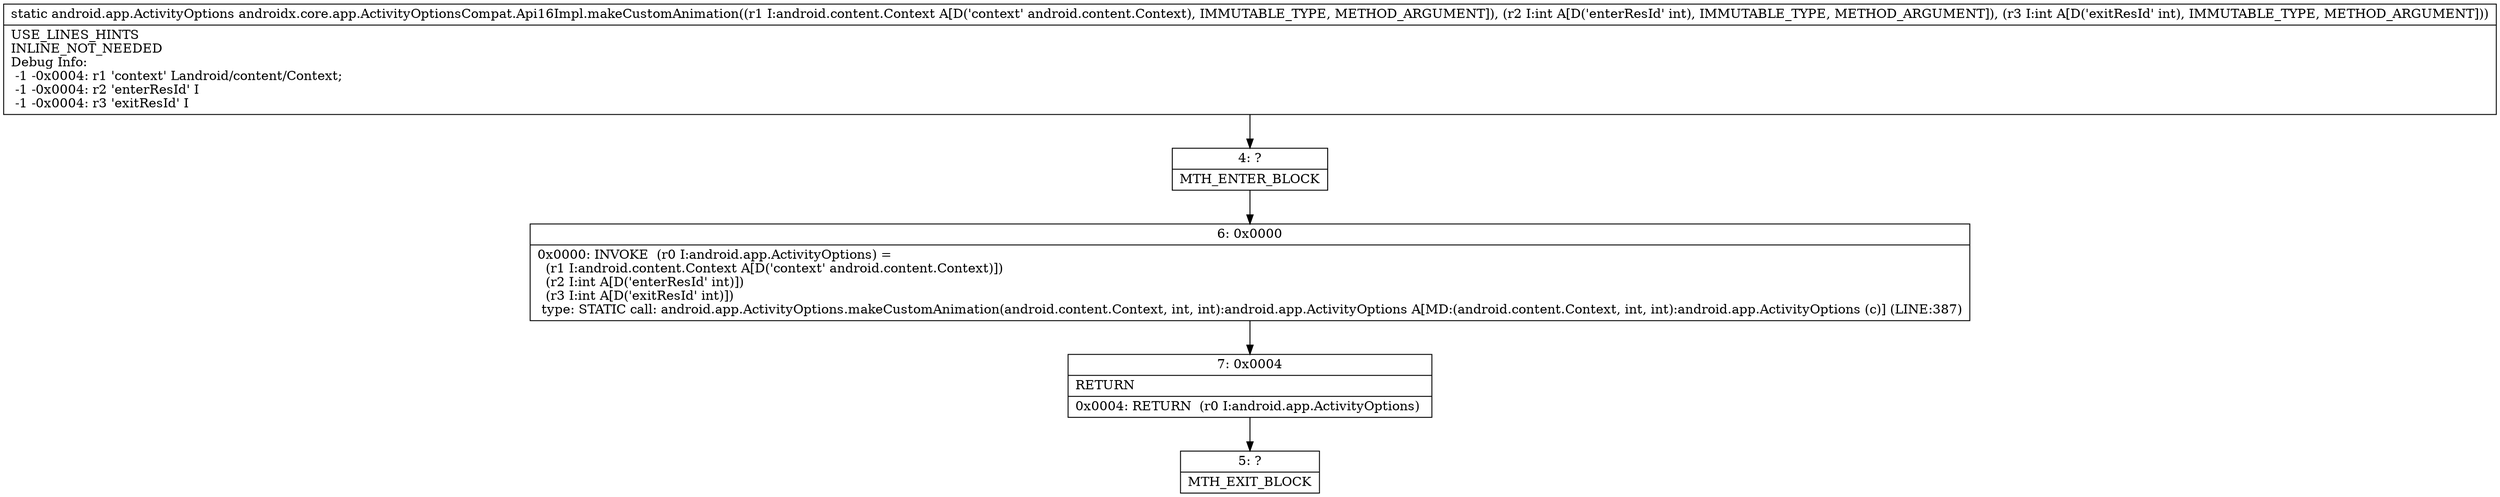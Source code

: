 digraph "CFG forandroidx.core.app.ActivityOptionsCompat.Api16Impl.makeCustomAnimation(Landroid\/content\/Context;II)Landroid\/app\/ActivityOptions;" {
Node_4 [shape=record,label="{4\:\ ?|MTH_ENTER_BLOCK\l}"];
Node_6 [shape=record,label="{6\:\ 0x0000|0x0000: INVOKE  (r0 I:android.app.ActivityOptions) = \l  (r1 I:android.content.Context A[D('context' android.content.Context)])\l  (r2 I:int A[D('enterResId' int)])\l  (r3 I:int A[D('exitResId' int)])\l type: STATIC call: android.app.ActivityOptions.makeCustomAnimation(android.content.Context, int, int):android.app.ActivityOptions A[MD:(android.content.Context, int, int):android.app.ActivityOptions (c)] (LINE:387)\l}"];
Node_7 [shape=record,label="{7\:\ 0x0004|RETURN\l|0x0004: RETURN  (r0 I:android.app.ActivityOptions) \l}"];
Node_5 [shape=record,label="{5\:\ ?|MTH_EXIT_BLOCK\l}"];
MethodNode[shape=record,label="{static android.app.ActivityOptions androidx.core.app.ActivityOptionsCompat.Api16Impl.makeCustomAnimation((r1 I:android.content.Context A[D('context' android.content.Context), IMMUTABLE_TYPE, METHOD_ARGUMENT]), (r2 I:int A[D('enterResId' int), IMMUTABLE_TYPE, METHOD_ARGUMENT]), (r3 I:int A[D('exitResId' int), IMMUTABLE_TYPE, METHOD_ARGUMENT]))  | USE_LINES_HINTS\lINLINE_NOT_NEEDED\lDebug Info:\l  \-1 \-0x0004: r1 'context' Landroid\/content\/Context;\l  \-1 \-0x0004: r2 'enterResId' I\l  \-1 \-0x0004: r3 'exitResId' I\l}"];
MethodNode -> Node_4;Node_4 -> Node_6;
Node_6 -> Node_7;
Node_7 -> Node_5;
}

